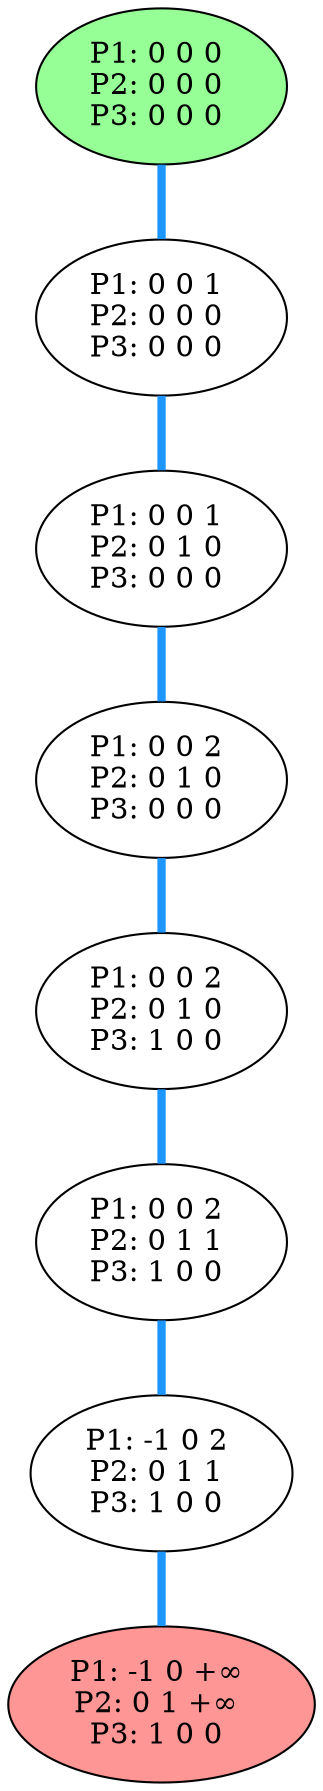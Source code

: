 graph G {
color = "black"
0 [label = "P1: 0 0 0 
P2: 0 0 0 
P3: 0 0 0 
",  style="filled", fillcolor = "#96FF96"];
1 [label = "P1: 0 0 1 
P2: 0 0 0 
P3: 0 0 0 
"];
2 [label = "P1: 0 0 1 
P2: 0 1 0 
P3: 0 0 0 
"];
3 [label = "P1: 0 0 2 
P2: 0 1 0 
P3: 0 0 0 
"];
4 [label = "P1: 0 0 2 
P2: 0 1 0 
P3: 1 0 0 
"];
5 [label = "P1: 0 0 2 
P2: 0 1 1 
P3: 1 0 0 
"];
6 [label = "P1: -1 0 2 
P2: 0 1 1 
P3: 1 0 0 
"];
66 [label = "P1: -1 0 +∞ 
P2: 0 1 +∞ 
P3: 1 0 0 
",  style="filled", fillcolor = "#FF9696"];
edge [style=bold];
0 -- 1 [color="#1E96FF", penwidth=4.0];

1 -- 2 [color="#1E96FF", penwidth=4.0];

2 -- 3 [color="#1E96FF", penwidth=4.0];

3 -- 4 [color="#1E96FF", penwidth=4.0];

4 -- 5 [color="#1E96FF", penwidth=4.0];

5 -- 6 [color="#1E96FF", penwidth=4.0];


6 -- 66 [color="#1E96FF", penwidth=4.0];
}
